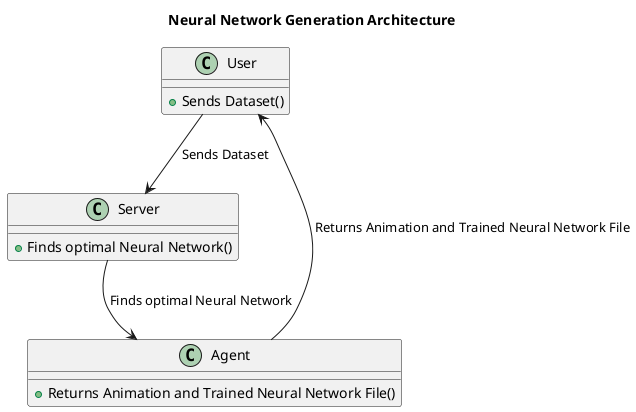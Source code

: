 @startuml
title Neural Network Generation Architecture

class User {
  +Sends Dataset()
}

class Server {
  +Finds optimal Neural Network()
}

class Agent {
  +Returns Animation and Trained Neural Network File()
}

User --> Server: Sends Dataset
Server --> Agent: Finds optimal Neural Network
Agent --> User: Returns Animation and Trained Neural Network File

@enduml